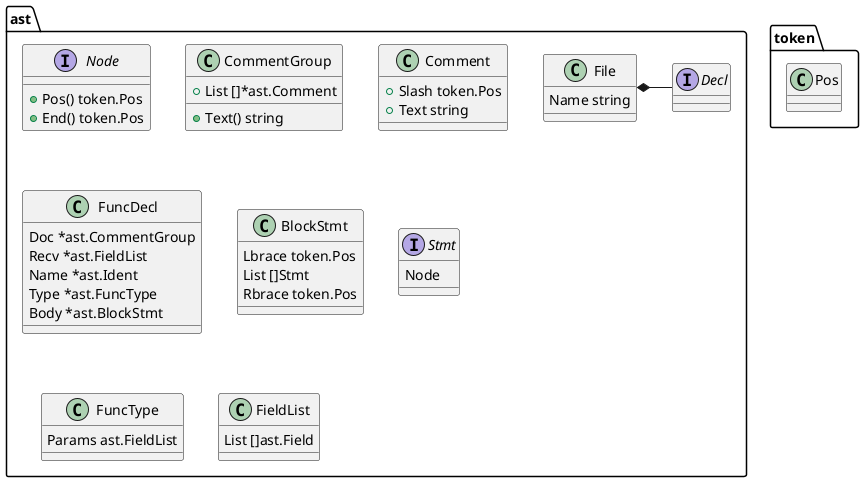 @startuml elements

class ast.File {
    Name string
}

interface ast.Decl

interface ast.Node {
    + Pos() token.Pos
    + End() token.Pos
}

class ast.CommentGroup {
    + List []*ast.Comment
    + Text() string
}

class ast.Comment {
    + Slash token.Pos
    + Text string
}

class ast.FuncDecl {
    Doc *ast.CommentGroup
    Recv *ast.FieldList
    Name *ast.Ident
    Type *ast.FuncType
    Body *ast.BlockStmt
}

class ast.BlockStmt {
    Lbrace token.Pos
    List []Stmt
    Rbrace token.Pos
}

interface ast.Stmt {
    Node
}

ast.File *- ast.Decl

class ast.FuncType {
    Params ast.FieldList
}

class ast.FieldList {
    List []ast.Field
}

package token {
    class Pos
}

@enduml